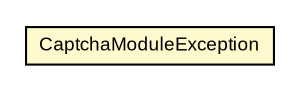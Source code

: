 #!/usr/local/bin/dot
#
# Class diagram 
# Generated by UmlGraph version 4.6 (http://www.spinellis.gr/sw/umlgraph)
#

digraph G {
	edge [fontname="arial",fontsize=10,labelfontname="arial",labelfontsize=10];
	node [fontname="arial",fontsize=10,shape=plaintext];
	// com.octo.captcha.module.CaptchaModuleException
	c17043 [label=<<table border="0" cellborder="1" cellspacing="0" cellpadding="2" port="p" bgcolor="lemonChiffon" href="./CaptchaModuleException.html">
		<tr><td><table border="0" cellspacing="0" cellpadding="1">
			<tr><td> CaptchaModuleException </td></tr>
		</table></td></tr>
		</table>>, fontname="arial", fontcolor="black", fontsize=9.0];
}

